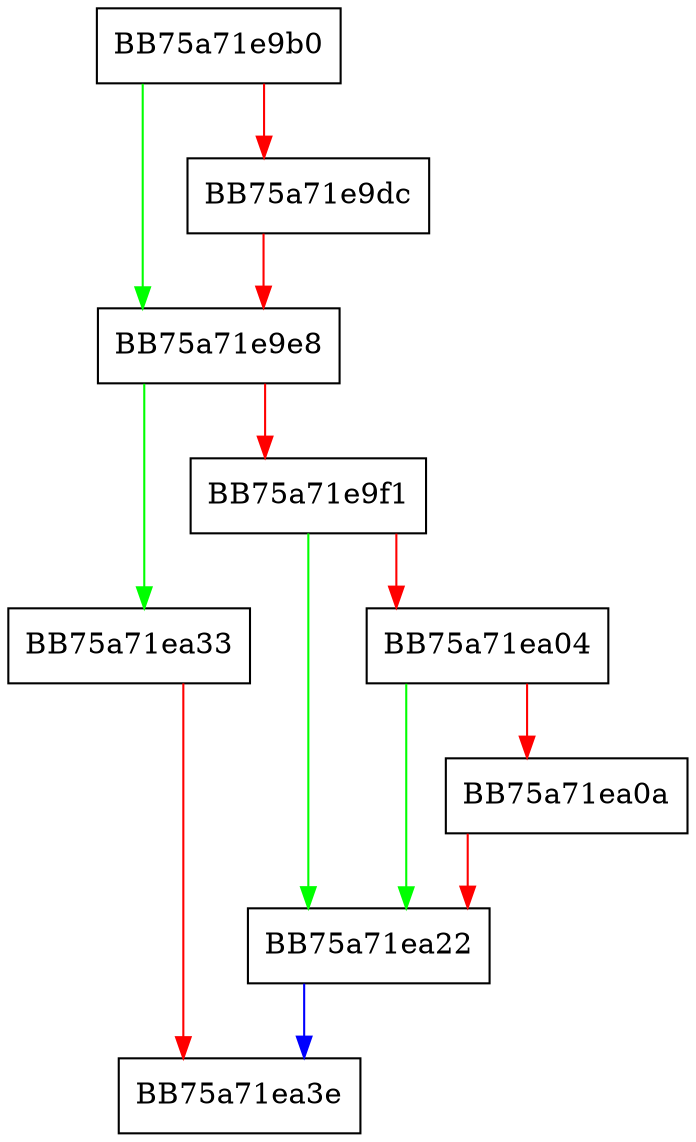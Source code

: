 digraph BMCreateSignatureMap {
  node [shape="box"];
  graph [splines=ortho];
  BB75a71e9b0 -> BB75a71e9e8 [color="green"];
  BB75a71e9b0 -> BB75a71e9dc [color="red"];
  BB75a71e9dc -> BB75a71e9e8 [color="red"];
  BB75a71e9e8 -> BB75a71ea33 [color="green"];
  BB75a71e9e8 -> BB75a71e9f1 [color="red"];
  BB75a71e9f1 -> BB75a71ea22 [color="green"];
  BB75a71e9f1 -> BB75a71ea04 [color="red"];
  BB75a71ea04 -> BB75a71ea22 [color="green"];
  BB75a71ea04 -> BB75a71ea0a [color="red"];
  BB75a71ea0a -> BB75a71ea22 [color="red"];
  BB75a71ea22 -> BB75a71ea3e [color="blue"];
  BB75a71ea33 -> BB75a71ea3e [color="red"];
}